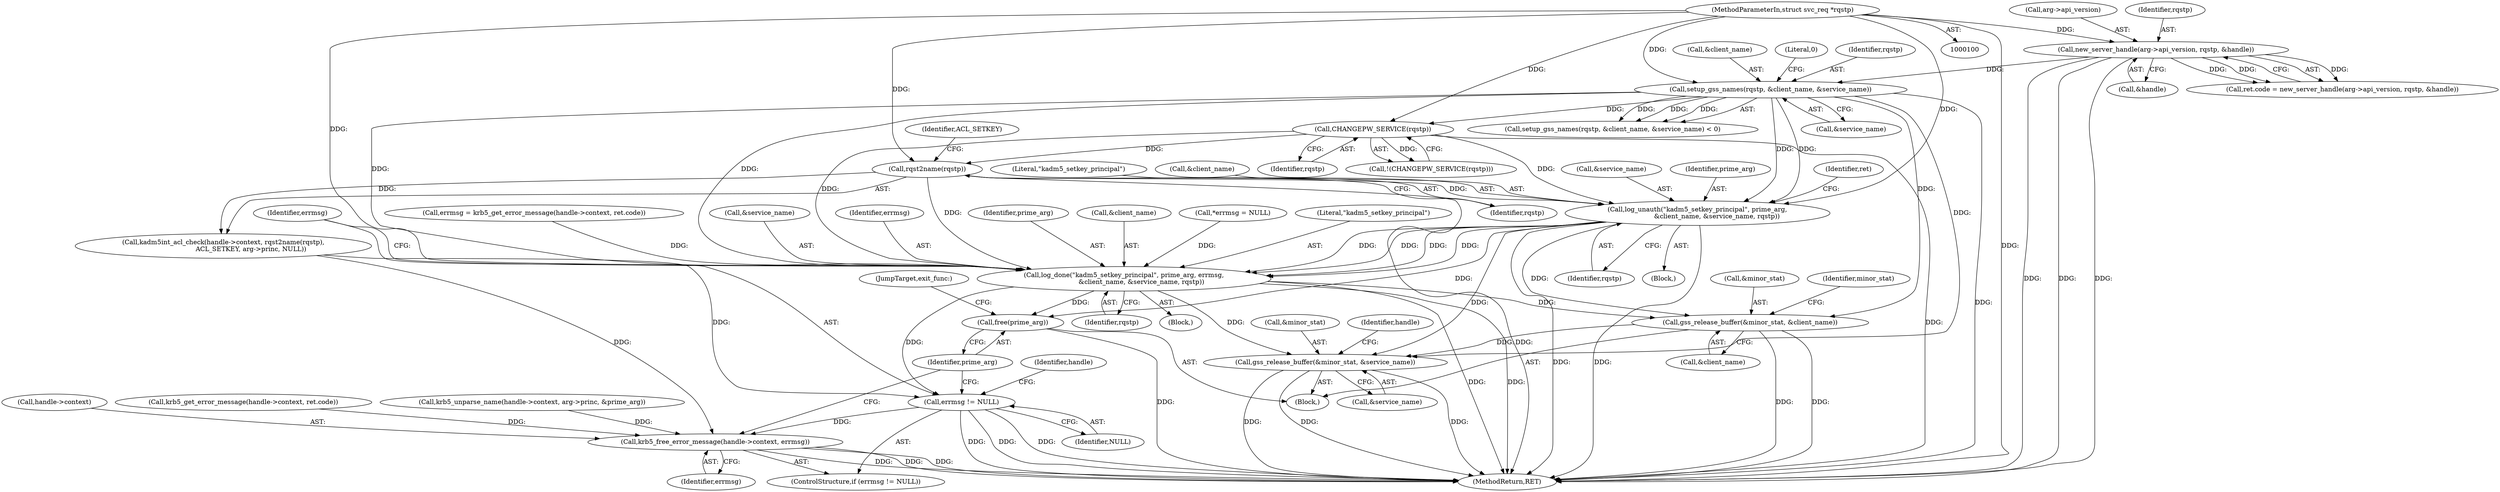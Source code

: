 digraph "0_krb5_83ed75feba32e46f736fcce0d96a0445f29b96c2_20@pointer" {
"1000232" [label="(Call,log_unauth(\"kadm5_setkey_principal\", prime_arg,\n                   &client_name, &service_name, rqstp))"];
"1000156" [label="(Call,setup_gss_names(rqstp, &client_name, &service_name))"];
"1000129" [label="(Call,new_server_handle(arg->api_version, rqstp, &handle))"];
"1000102" [label="(MethodParameterIn,struct svc_req *rqstp)"];
"1000190" [label="(Call,CHANGEPW_SERVICE(rqstp))"];
"1000196" [label="(Call,rqst2name(rqstp))"];
"1000267" [label="(Call,log_done(\"kadm5_setkey_principal\", prime_arg, errmsg,\n                 &client_name, &service_name, rqstp))"];
"1000277" [label="(Call,errmsg != NULL)"];
"1000280" [label="(Call,krb5_free_error_message(handle->context, errmsg))"];
"1000285" [label="(Call,free(prime_arg))"];
"1000288" [label="(Call,gss_release_buffer(&minor_stat, &client_name))"];
"1000293" [label="(Call,gss_release_buffer(&minor_stat, &service_name))"];
"1000285" [label="(Call,free(prime_arg))"];
"1000284" [label="(Identifier,errmsg)"];
"1000291" [label="(Call,&client_name)"];
"1000277" [label="(Call,errmsg != NULL)"];
"1000251" [label="(Block,)"];
"1000267" [label="(Call,log_done(\"kadm5_setkey_principal\", prime_arg, errmsg,\n                 &client_name, &service_name, rqstp))"];
"1000158" [label="(Call,&client_name)"];
"1000162" [label="(Literal,0)"];
"1000288" [label="(Call,gss_release_buffer(&minor_stat, &client_name))"];
"1000282" [label="(Identifier,handle)"];
"1000273" [label="(Call,&service_name)"];
"1000276" [label="(ControlStructure,if (errmsg != NULL))"];
"1000232" [label="(Call,log_unauth(\"kadm5_setkey_principal\", prime_arg,\n                   &client_name, &service_name, rqstp))"];
"1000269" [label="(Identifier,prime_arg)"];
"1000270" [label="(Identifier,errmsg)"];
"1000189" [label="(Call,!(CHANGEPW_SERVICE(rqstp)))"];
"1000281" [label="(Call,handle->context)"];
"1000130" [label="(Call,arg->api_version)"];
"1000275" [label="(Identifier,rqstp)"];
"1000233" [label="(Literal,\"kadm5_setkey_principal\")"];
"1000239" [label="(Identifier,rqstp)"];
"1000235" [label="(Call,&client_name)"];
"1000197" [label="(Identifier,rqstp)"];
"1000303" [label="(MethodReturn,RET)"];
"1000278" [label="(Identifier,errmsg)"];
"1000289" [label="(Call,&minor_stat)"];
"1000294" [label="(Call,&minor_stat)"];
"1000133" [label="(Identifier,rqstp)"];
"1000299" [label="(Identifier,handle)"];
"1000160" [label="(Call,&service_name)"];
"1000271" [label="(Call,&client_name)"];
"1000191" [label="(Identifier,rqstp)"];
"1000280" [label="(Call,krb5_free_error_message(handle->context, errmsg))"];
"1000102" [label="(MethodParameterIn,struct svc_req *rqstp)"];
"1000231" [label="(Block,)"];
"1000190" [label="(Call,CHANGEPW_SERVICE(rqstp))"];
"1000196" [label="(Call,rqst2name(rqstp))"];
"1000293" [label="(Call,gss_release_buffer(&minor_stat, &service_name))"];
"1000155" [label="(Call,setup_gss_names(rqstp, &client_name, &service_name) < 0)"];
"1000279" [label="(Identifier,NULL)"];
"1000157" [label="(Identifier,rqstp)"];
"1000260" [label="(Call,krb5_get_error_message(handle->context, ret.code))"];
"1000287" [label="(JumpTarget,exit_func:)"];
"1000237" [label="(Call,&service_name)"];
"1000296" [label="(Call,&service_name)"];
"1000156" [label="(Call,setup_gss_names(rqstp, &client_name, &service_name))"];
"1000134" [label="(Call,&handle)"];
"1000192" [label="(Call,kadm5int_acl_check(handle->context, rqst2name(rqstp),\n                           ACL_SETKEY, arg->princ, NULL))"];
"1000117" [label="(Call,*errmsg = NULL)"];
"1000234" [label="(Identifier,prime_arg)"];
"1000268" [label="(Literal,\"kadm5_setkey_principal\")"];
"1000129" [label="(Call,new_server_handle(arg->api_version, rqstp, &handle))"];
"1000103" [label="(Block,)"];
"1000295" [label="(Identifier,minor_stat)"];
"1000242" [label="(Identifier,ret)"];
"1000125" [label="(Call,ret.code = new_server_handle(arg->api_version, rqstp, &handle))"];
"1000198" [label="(Identifier,ACL_SETKEY)"];
"1000286" [label="(Identifier,prime_arg)"];
"1000258" [label="(Call,errmsg = krb5_get_error_message(handle->context, ret.code))"];
"1000171" [label="(Call,krb5_unparse_name(handle->context, arg->princ, &prime_arg))"];
"1000232" -> "1000231"  [label="AST: "];
"1000232" -> "1000239"  [label="CFG: "];
"1000233" -> "1000232"  [label="AST: "];
"1000234" -> "1000232"  [label="AST: "];
"1000235" -> "1000232"  [label="AST: "];
"1000237" -> "1000232"  [label="AST: "];
"1000239" -> "1000232"  [label="AST: "];
"1000242" -> "1000232"  [label="CFG: "];
"1000232" -> "1000303"  [label="DDG: "];
"1000232" -> "1000303"  [label="DDG: "];
"1000156" -> "1000232"  [label="DDG: "];
"1000156" -> "1000232"  [label="DDG: "];
"1000190" -> "1000232"  [label="DDG: "];
"1000196" -> "1000232"  [label="DDG: "];
"1000102" -> "1000232"  [label="DDG: "];
"1000232" -> "1000267"  [label="DDG: "];
"1000232" -> "1000267"  [label="DDG: "];
"1000232" -> "1000267"  [label="DDG: "];
"1000232" -> "1000267"  [label="DDG: "];
"1000232" -> "1000285"  [label="DDG: "];
"1000232" -> "1000288"  [label="DDG: "];
"1000232" -> "1000293"  [label="DDG: "];
"1000156" -> "1000155"  [label="AST: "];
"1000156" -> "1000160"  [label="CFG: "];
"1000157" -> "1000156"  [label="AST: "];
"1000158" -> "1000156"  [label="AST: "];
"1000160" -> "1000156"  [label="AST: "];
"1000162" -> "1000156"  [label="CFG: "];
"1000156" -> "1000303"  [label="DDG: "];
"1000156" -> "1000155"  [label="DDG: "];
"1000156" -> "1000155"  [label="DDG: "];
"1000156" -> "1000155"  [label="DDG: "];
"1000129" -> "1000156"  [label="DDG: "];
"1000102" -> "1000156"  [label="DDG: "];
"1000156" -> "1000190"  [label="DDG: "];
"1000156" -> "1000267"  [label="DDG: "];
"1000156" -> "1000267"  [label="DDG: "];
"1000156" -> "1000288"  [label="DDG: "];
"1000156" -> "1000293"  [label="DDG: "];
"1000129" -> "1000125"  [label="AST: "];
"1000129" -> "1000134"  [label="CFG: "];
"1000130" -> "1000129"  [label="AST: "];
"1000133" -> "1000129"  [label="AST: "];
"1000134" -> "1000129"  [label="AST: "];
"1000125" -> "1000129"  [label="CFG: "];
"1000129" -> "1000303"  [label="DDG: "];
"1000129" -> "1000303"  [label="DDG: "];
"1000129" -> "1000303"  [label="DDG: "];
"1000129" -> "1000125"  [label="DDG: "];
"1000129" -> "1000125"  [label="DDG: "];
"1000129" -> "1000125"  [label="DDG: "];
"1000102" -> "1000129"  [label="DDG: "];
"1000102" -> "1000100"  [label="AST: "];
"1000102" -> "1000303"  [label="DDG: "];
"1000102" -> "1000190"  [label="DDG: "];
"1000102" -> "1000196"  [label="DDG: "];
"1000102" -> "1000267"  [label="DDG: "];
"1000190" -> "1000189"  [label="AST: "];
"1000190" -> "1000191"  [label="CFG: "];
"1000191" -> "1000190"  [label="AST: "];
"1000189" -> "1000190"  [label="CFG: "];
"1000190" -> "1000303"  [label="DDG: "];
"1000190" -> "1000189"  [label="DDG: "];
"1000190" -> "1000196"  [label="DDG: "];
"1000190" -> "1000267"  [label="DDG: "];
"1000196" -> "1000192"  [label="AST: "];
"1000196" -> "1000197"  [label="CFG: "];
"1000197" -> "1000196"  [label="AST: "];
"1000198" -> "1000196"  [label="CFG: "];
"1000196" -> "1000303"  [label="DDG: "];
"1000196" -> "1000192"  [label="DDG: "];
"1000196" -> "1000267"  [label="DDG: "];
"1000267" -> "1000251"  [label="AST: "];
"1000267" -> "1000275"  [label="CFG: "];
"1000268" -> "1000267"  [label="AST: "];
"1000269" -> "1000267"  [label="AST: "];
"1000270" -> "1000267"  [label="AST: "];
"1000271" -> "1000267"  [label="AST: "];
"1000273" -> "1000267"  [label="AST: "];
"1000275" -> "1000267"  [label="AST: "];
"1000278" -> "1000267"  [label="CFG: "];
"1000267" -> "1000303"  [label="DDG: "];
"1000267" -> "1000303"  [label="DDG: "];
"1000258" -> "1000267"  [label="DDG: "];
"1000117" -> "1000267"  [label="DDG: "];
"1000267" -> "1000277"  [label="DDG: "];
"1000267" -> "1000285"  [label="DDG: "];
"1000267" -> "1000288"  [label="DDG: "];
"1000267" -> "1000293"  [label="DDG: "];
"1000277" -> "1000276"  [label="AST: "];
"1000277" -> "1000279"  [label="CFG: "];
"1000278" -> "1000277"  [label="AST: "];
"1000279" -> "1000277"  [label="AST: "];
"1000282" -> "1000277"  [label="CFG: "];
"1000286" -> "1000277"  [label="CFG: "];
"1000277" -> "1000303"  [label="DDG: "];
"1000277" -> "1000303"  [label="DDG: "];
"1000277" -> "1000303"  [label="DDG: "];
"1000192" -> "1000277"  [label="DDG: "];
"1000277" -> "1000280"  [label="DDG: "];
"1000280" -> "1000276"  [label="AST: "];
"1000280" -> "1000284"  [label="CFG: "];
"1000281" -> "1000280"  [label="AST: "];
"1000284" -> "1000280"  [label="AST: "];
"1000286" -> "1000280"  [label="CFG: "];
"1000280" -> "1000303"  [label="DDG: "];
"1000280" -> "1000303"  [label="DDG: "];
"1000280" -> "1000303"  [label="DDG: "];
"1000171" -> "1000280"  [label="DDG: "];
"1000192" -> "1000280"  [label="DDG: "];
"1000260" -> "1000280"  [label="DDG: "];
"1000285" -> "1000103"  [label="AST: "];
"1000285" -> "1000286"  [label="CFG: "];
"1000286" -> "1000285"  [label="AST: "];
"1000287" -> "1000285"  [label="CFG: "];
"1000285" -> "1000303"  [label="DDG: "];
"1000288" -> "1000103"  [label="AST: "];
"1000288" -> "1000291"  [label="CFG: "];
"1000289" -> "1000288"  [label="AST: "];
"1000291" -> "1000288"  [label="AST: "];
"1000295" -> "1000288"  [label="CFG: "];
"1000288" -> "1000303"  [label="DDG: "];
"1000288" -> "1000303"  [label="DDG: "];
"1000288" -> "1000293"  [label="DDG: "];
"1000293" -> "1000103"  [label="AST: "];
"1000293" -> "1000296"  [label="CFG: "];
"1000294" -> "1000293"  [label="AST: "];
"1000296" -> "1000293"  [label="AST: "];
"1000299" -> "1000293"  [label="CFG: "];
"1000293" -> "1000303"  [label="DDG: "];
"1000293" -> "1000303"  [label="DDG: "];
"1000293" -> "1000303"  [label="DDG: "];
}
